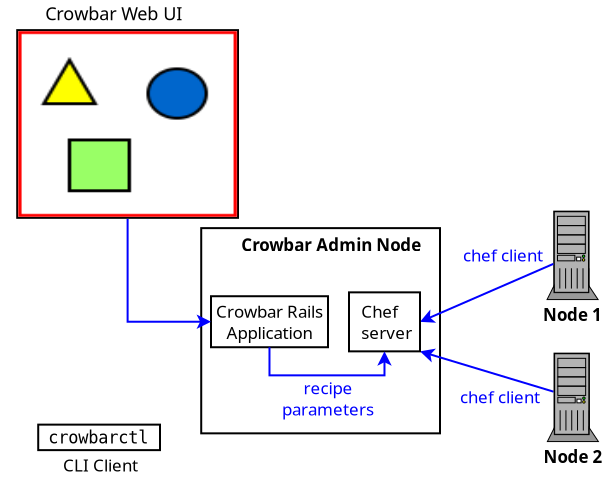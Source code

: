 <?xml version="1.0" encoding="UTF-8"?>
<dia:diagram xmlns:dia="http://www.lysator.liu.se/~alla/dia/">
  <dia:layer name="Background" visible="true" active="true">
    <dia:object type="Standard - Box" version="0" id="O0">
      <dia:attribute name="obj_pos">
        <dia:point val="10.657,10.929"/>
      </dia:attribute>
      <dia:attribute name="obj_bb">
        <dia:rectangle val="10.607,10.879;22.645,21.24"/>
      </dia:attribute>
      <dia:attribute name="elem_corner">
        <dia:point val="10.657,10.929"/>
      </dia:attribute>
      <dia:attribute name="elem_width">
        <dia:real val="11.939"/>
      </dia:attribute>
      <dia:attribute name="elem_height">
        <dia:real val="10.261"/>
      </dia:attribute>
      <dia:attribute name="border_width">
        <dia:real val="0.1"/>
      </dia:attribute>
      <dia:attribute name="show_background">
        <dia:boolean val="false"/>
      </dia:attribute>
    </dia:object>
    <dia:object type="Standard - Text" version="1" id="O1">
      <dia:attribute name="obj_pos">
        <dia:point val="12.663,12.079"/>
      </dia:attribute>
      <dia:attribute name="obj_bb">
        <dia:rectangle val="12.663,11.191;20.771,12.309"/>
      </dia:attribute>
      <dia:attribute name="text">
        <dia:composite type="text">
          <dia:attribute name="string">
            <dia:string>#Crowbar Admin Node#</dia:string>
          </dia:attribute>
          <dia:attribute name="font">
            <dia:font family="sans" style="80" name="Helvetica-Bold"/>
          </dia:attribute>
          <dia:attribute name="height">
            <dia:real val="1.058"/>
          </dia:attribute>
          <dia:attribute name="pos">
            <dia:point val="12.663,12.079"/>
          </dia:attribute>
          <dia:attribute name="color">
            <dia:color val="#000000"/>
          </dia:attribute>
          <dia:attribute name="alignment">
            <dia:enum val="0"/>
          </dia:attribute>
        </dia:composite>
      </dia:attribute>
      <dia:attribute name="valign">
        <dia:enum val="3"/>
      </dia:attribute>
    </dia:object>
    <dia:object type="Standard - Line" version="0" id="O2">
      <dia:attribute name="obj_pos">
        <dia:point val="28.273,19.106"/>
      </dia:attribute>
      <dia:attribute name="obj_bb">
        <dia:rectangle val="21.488,16.921;28.335,19.168"/>
      </dia:attribute>
      <dia:attribute name="conn_endpoints">
        <dia:point val="28.273,19.106"/>
        <dia:point val="21.596,17.09"/>
      </dia:attribute>
      <dia:attribute name="numcp">
        <dia:int val="1"/>
      </dia:attribute>
      <dia:attribute name="line_color">
        <dia:color val="#0000ff"/>
      </dia:attribute>
      <dia:attribute name="end_arrow">
        <dia:enum val="22"/>
      </dia:attribute>
      <dia:attribute name="end_arrow_length">
        <dia:real val="0.5"/>
      </dia:attribute>
      <dia:attribute name="end_arrow_width">
        <dia:real val="0.5"/>
      </dia:attribute>
      <dia:connections>
        <dia:connection handle="0" to="O5" connection="2"/>
        <dia:connection handle="1" to="O8" connection="7"/>
      </dia:connections>
    </dia:object>
    <dia:object type="Standard - Text" version="1" id="O3">
      <dia:attribute name="obj_pos">
        <dia:point val="23.591,19.681"/>
      </dia:attribute>
      <dia:attribute name="obj_bb">
        <dia:rectangle val="23.591,18.794;27.503,19.911"/>
      </dia:attribute>
      <dia:attribute name="text">
        <dia:composite type="text">
          <dia:attribute name="string">
            <dia:string>#chef client#</dia:string>
          </dia:attribute>
          <dia:attribute name="font">
            <dia:font family="sans" style="0" name="Helvetica"/>
          </dia:attribute>
          <dia:attribute name="height">
            <dia:real val="1.058"/>
          </dia:attribute>
          <dia:attribute name="pos">
            <dia:point val="23.591,19.681"/>
          </dia:attribute>
          <dia:attribute name="color">
            <dia:color val="#0000ff"/>
          </dia:attribute>
          <dia:attribute name="alignment">
            <dia:enum val="0"/>
          </dia:attribute>
        </dia:composite>
      </dia:attribute>
      <dia:attribute name="valign">
        <dia:enum val="3"/>
      </dia:attribute>
    </dia:object>
    <dia:object type="Network - General Computer (Tower)" version="1" id="O4">
      <dia:attribute name="obj_pos">
        <dia:point val="27.949,10.095"/>
      </dia:attribute>
      <dia:attribute name="obj_bb">
        <dia:rectangle val="27.769,10.055;30.679,15.846"/>
      </dia:attribute>
      <dia:attribute name="meta">
        <dia:composite type="dict"/>
      </dia:attribute>
      <dia:attribute name="elem_corner">
        <dia:point val="27.949,10.095"/>
      </dia:attribute>
      <dia:attribute name="elem_width">
        <dia:real val="2.551"/>
      </dia:attribute>
      <dia:attribute name="elem_height">
        <dia:real val="4.406"/>
      </dia:attribute>
      <dia:attribute name="line_width">
        <dia:real val="0.1"/>
      </dia:attribute>
      <dia:attribute name="line_colour">
        <dia:color val="#000000"/>
      </dia:attribute>
      <dia:attribute name="fill_colour">
        <dia:color val="#ffffff"/>
      </dia:attribute>
      <dia:attribute name="show_background">
        <dia:boolean val="true"/>
      </dia:attribute>
      <dia:attribute name="line_style">
        <dia:enum val="0"/>
        <dia:real val="1"/>
      </dia:attribute>
      <dia:attribute name="padding">
        <dia:real val="0.1"/>
      </dia:attribute>
      <dia:attribute name="text">
        <dia:composite type="text">
          <dia:attribute name="string">
            <dia:string>#Node 1#</dia:string>
          </dia:attribute>
          <dia:attribute name="font">
            <dia:font family="sans" style="80" name="Helvetica-Bold"/>
          </dia:attribute>
          <dia:attribute name="height">
            <dia:real val="1.058"/>
          </dia:attribute>
          <dia:attribute name="pos">
            <dia:point val="29.224,15.516"/>
          </dia:attribute>
          <dia:attribute name="color">
            <dia:color val="#000000"/>
          </dia:attribute>
          <dia:attribute name="alignment">
            <dia:enum val="1"/>
          </dia:attribute>
        </dia:composite>
      </dia:attribute>
      <dia:attribute name="flip_horizontal">
        <dia:boolean val="false"/>
      </dia:attribute>
      <dia:attribute name="flip_vertical">
        <dia:boolean val="false"/>
      </dia:attribute>
      <dia:attribute name="subscale">
        <dia:real val="1"/>
      </dia:attribute>
    </dia:object>
    <dia:object type="Network - General Computer (Tower)" version="1" id="O5">
      <dia:attribute name="obj_pos">
        <dia:point val="27.965,17.195"/>
      </dia:attribute>
      <dia:attribute name="obj_bb">
        <dia:rectangle val="27.785,17.155;30.695,22.946"/>
      </dia:attribute>
      <dia:attribute name="meta">
        <dia:composite type="dict"/>
      </dia:attribute>
      <dia:attribute name="elem_corner">
        <dia:point val="27.965,17.195"/>
      </dia:attribute>
      <dia:attribute name="elem_width">
        <dia:real val="2.551"/>
      </dia:attribute>
      <dia:attribute name="elem_height">
        <dia:real val="4.406"/>
      </dia:attribute>
      <dia:attribute name="line_width">
        <dia:real val="0.1"/>
      </dia:attribute>
      <dia:attribute name="line_colour">
        <dia:color val="#000000"/>
      </dia:attribute>
      <dia:attribute name="fill_colour">
        <dia:color val="#ffffff"/>
      </dia:attribute>
      <dia:attribute name="show_background">
        <dia:boolean val="true"/>
      </dia:attribute>
      <dia:attribute name="line_style">
        <dia:enum val="0"/>
        <dia:real val="1"/>
      </dia:attribute>
      <dia:attribute name="padding">
        <dia:real val="0.1"/>
      </dia:attribute>
      <dia:attribute name="text">
        <dia:composite type="text">
          <dia:attribute name="string">
            <dia:string>#Node 2#</dia:string>
          </dia:attribute>
          <dia:attribute name="font">
            <dia:font family="sans" style="80" name="Helvetica-Bold"/>
          </dia:attribute>
          <dia:attribute name="height">
            <dia:real val="1.058"/>
          </dia:attribute>
          <dia:attribute name="pos">
            <dia:point val="29.24,22.616"/>
          </dia:attribute>
          <dia:attribute name="color">
            <dia:color val="#000000"/>
          </dia:attribute>
          <dia:attribute name="alignment">
            <dia:enum val="1"/>
          </dia:attribute>
        </dia:composite>
      </dia:attribute>
      <dia:attribute name="flip_horizontal">
        <dia:boolean val="false"/>
      </dia:attribute>
      <dia:attribute name="flip_vertical">
        <dia:boolean val="false"/>
      </dia:attribute>
      <dia:attribute name="subscale">
        <dia:real val="1"/>
      </dia:attribute>
    </dia:object>
    <dia:object type="Standard - Line" version="0" id="O6">
      <dia:attribute name="obj_pos">
        <dia:point val="28.263,12.716"/>
      </dia:attribute>
      <dia:attribute name="obj_bb">
        <dia:rectangle val="21.493,12.65;28.329,15.716"/>
      </dia:attribute>
      <dia:attribute name="conn_endpoints">
        <dia:point val="28.263,12.716"/>
        <dia:point val="21.596,15.615"/>
      </dia:attribute>
      <dia:attribute name="numcp">
        <dia:int val="1"/>
      </dia:attribute>
      <dia:attribute name="line_color">
        <dia:color val="#0000ff"/>
      </dia:attribute>
      <dia:attribute name="end_arrow">
        <dia:enum val="22"/>
      </dia:attribute>
      <dia:attribute name="end_arrow_length">
        <dia:real val="0.5"/>
      </dia:attribute>
      <dia:attribute name="end_arrow_width">
        <dia:real val="0.5"/>
      </dia:attribute>
      <dia:connections>
        <dia:connection handle="0" to="O4" connection="2"/>
        <dia:connection handle="1" to="O8" connection="4"/>
      </dia:connections>
    </dia:object>
    <dia:object type="Standard - Text" version="1" id="O7">
      <dia:attribute name="obj_pos">
        <dia:point val="23.741,12.593"/>
      </dia:attribute>
      <dia:attribute name="obj_bb">
        <dia:rectangle val="23.741,11.705;27.653,12.823"/>
      </dia:attribute>
      <dia:attribute name="text">
        <dia:composite type="text">
          <dia:attribute name="string">
            <dia:string>#chef client#</dia:string>
          </dia:attribute>
          <dia:attribute name="font">
            <dia:font family="sans" style="0" name="Helvetica"/>
          </dia:attribute>
          <dia:attribute name="height">
            <dia:real val="1.058"/>
          </dia:attribute>
          <dia:attribute name="pos">
            <dia:point val="23.741,12.593"/>
          </dia:attribute>
          <dia:attribute name="color">
            <dia:color val="#0000ff"/>
          </dia:attribute>
          <dia:attribute name="alignment">
            <dia:enum val="0"/>
          </dia:attribute>
        </dia:composite>
      </dia:attribute>
      <dia:attribute name="valign">
        <dia:enum val="3"/>
      </dia:attribute>
    </dia:object>
    <dia:group>
      <dia:object type="Standard - Box" version="0" id="O8">
        <dia:attribute name="obj_pos">
          <dia:point val="18.046,14.14"/>
        </dia:attribute>
        <dia:attribute name="obj_bb">
          <dia:rectangle val="17.995,14.09;21.645,17.14"/>
        </dia:attribute>
        <dia:attribute name="elem_corner">
          <dia:point val="18.046,14.14"/>
        </dia:attribute>
        <dia:attribute name="elem_width">
          <dia:real val="3.55"/>
        </dia:attribute>
        <dia:attribute name="elem_height">
          <dia:real val="2.95"/>
        </dia:attribute>
        <dia:attribute name="border_width">
          <dia:real val="0.1"/>
        </dia:attribute>
        <dia:attribute name="show_background">
          <dia:boolean val="false"/>
        </dia:attribute>
      </dia:object>
      <dia:object type="Standard - Text" version="1" id="O9">
        <dia:attribute name="obj_pos">
          <dia:point val="18.655,15.415"/>
        </dia:attribute>
        <dia:attribute name="obj_bb">
          <dia:rectangle val="18.655,14.527;20.985,16.703"/>
        </dia:attribute>
        <dia:attribute name="text">
          <dia:composite type="text">
            <dia:attribute name="string">
              <dia:string>#Chef
server#</dia:string>
            </dia:attribute>
            <dia:attribute name="font">
              <dia:font family="sans" style="0" name="Helvetica"/>
            </dia:attribute>
            <dia:attribute name="height">
              <dia:real val="1.058"/>
            </dia:attribute>
            <dia:attribute name="pos">
              <dia:point val="18.655,15.415"/>
            </dia:attribute>
            <dia:attribute name="color">
              <dia:color val="#000000"/>
            </dia:attribute>
            <dia:attribute name="alignment">
              <dia:enum val="0"/>
            </dia:attribute>
          </dia:composite>
        </dia:attribute>
        <dia:attribute name="valign">
          <dia:enum val="3"/>
        </dia:attribute>
      </dia:object>
    </dia:group>
    <dia:group>
      <dia:object type="Standard - Box" version="0" id="O10">
        <dia:attribute name="obj_pos">
          <dia:point val="11.146,14.334"/>
        </dia:attribute>
        <dia:attribute name="obj_bb">
          <dia:rectangle val="11.095,14.284;17.046,16.934"/>
        </dia:attribute>
        <dia:attribute name="elem_corner">
          <dia:point val="11.146,14.334"/>
        </dia:attribute>
        <dia:attribute name="elem_width">
          <dia:real val="5.85"/>
        </dia:attribute>
        <dia:attribute name="elem_height">
          <dia:real val="2.55"/>
        </dia:attribute>
        <dia:attribute name="border_width">
          <dia:real val="0.1"/>
        </dia:attribute>
        <dia:attribute name="show_background">
          <dia:boolean val="false"/>
        </dia:attribute>
      </dia:object>
      <dia:object type="Standard - Text" version="1" id="O11">
        <dia:attribute name="obj_pos">
          <dia:point val="14.07,15.409"/>
        </dia:attribute>
        <dia:attribute name="obj_bb">
          <dia:rectangle val="11.463,14.521;16.678,16.697"/>
        </dia:attribute>
        <dia:attribute name="text">
          <dia:composite type="text">
            <dia:attribute name="string">
              <dia:string>#Crowbar Rails
Application#</dia:string>
            </dia:attribute>
            <dia:attribute name="font">
              <dia:font family="sans" style="0" name="Helvetica"/>
            </dia:attribute>
            <dia:attribute name="height">
              <dia:real val="1.058"/>
            </dia:attribute>
            <dia:attribute name="pos">
              <dia:point val="14.07,15.409"/>
            </dia:attribute>
            <dia:attribute name="color">
              <dia:color val="#000000"/>
            </dia:attribute>
            <dia:attribute name="alignment">
              <dia:enum val="1"/>
            </dia:attribute>
          </dia:composite>
        </dia:attribute>
        <dia:attribute name="valign">
          <dia:enum val="3"/>
        </dia:attribute>
      </dia:object>
    </dia:group>
    <dia:group>
      <dia:object type="Standard - Image" version="0" id="O12">
        <dia:attribute name="obj_pos">
          <dia:point val="1.507,1.079"/>
        </dia:attribute>
        <dia:attribute name="obj_bb">
          <dia:rectangle val="1.457,1.029;12.495,10.413"/>
        </dia:attribute>
        <dia:attribute name="elem_corner">
          <dia:point val="1.507,1.079"/>
        </dia:attribute>
        <dia:attribute name="elem_width">
          <dia:real val="10.939"/>
        </dia:attribute>
        <dia:attribute name="elem_height">
          <dia:real val="9.285"/>
        </dia:attribute>
        <dia:attribute name="draw_border">
          <dia:boolean val="true"/>
        </dia:attribute>
        <dia:attribute name="keep_aspect">
          <dia:boolean val="true"/>
        </dia:attribute>
        <dia:attribute name="file">
          <dia:string>#barclamp-nova-edit.png#</dia:string>
        </dia:attribute>
      </dia:object>
      <dia:object type="Standard - Text" version="1" id="O13">
        <dia:attribute name="obj_pos">
          <dia:point val="6.285,0.54"/>
        </dia:attribute>
        <dia:attribute name="obj_bb">
          <dia:rectangle val="3.066,-0.405;9.504,0.785"/>
        </dia:attribute>
        <dia:attribute name="text">
          <dia:composite type="text">
            <dia:attribute name="string">
              <dia:string>#Crowbar Web UI#</dia:string>
            </dia:attribute>
            <dia:attribute name="font">
              <dia:font family="sans" style="0" name="Helvetica"/>
            </dia:attribute>
            <dia:attribute name="height">
              <dia:real val="1.129"/>
            </dia:attribute>
            <dia:attribute name="pos">
              <dia:point val="6.285,0.54"/>
            </dia:attribute>
            <dia:attribute name="color">
              <dia:color val="#000000"/>
            </dia:attribute>
            <dia:attribute name="alignment">
              <dia:enum val="1"/>
            </dia:attribute>
          </dia:composite>
        </dia:attribute>
        <dia:attribute name="valign">
          <dia:enum val="3"/>
        </dia:attribute>
      </dia:object>
    </dia:group>
    <dia:group>
      <dia:object type="Standard - Text" version="1" id="O14">
        <dia:attribute name="obj_pos">
          <dia:point val="3.749,23.102"/>
        </dia:attribute>
        <dia:attribute name="obj_bb">
          <dia:rectangle val="3.749,22.215;7.354,23.332"/>
        </dia:attribute>
        <dia:attribute name="text">
          <dia:composite type="text">
            <dia:attribute name="string">
              <dia:string>#CLI Client#</dia:string>
            </dia:attribute>
            <dia:attribute name="font">
              <dia:font family="sans" style="0" name="Helvetica"/>
            </dia:attribute>
            <dia:attribute name="height">
              <dia:real val="1.058"/>
            </dia:attribute>
            <dia:attribute name="pos">
              <dia:point val="3.749,23.102"/>
            </dia:attribute>
            <dia:attribute name="color">
              <dia:color val="#000000"/>
            </dia:attribute>
            <dia:attribute name="alignment">
              <dia:enum val="0"/>
            </dia:attribute>
          </dia:composite>
        </dia:attribute>
        <dia:attribute name="valign">
          <dia:enum val="3"/>
        </dia:attribute>
      </dia:object>
      <dia:group>
        <dia:object type="Standard - Box" version="0" id="O15">
          <dia:attribute name="obj_pos">
            <dia:point val="2.507,20.754"/>
          </dia:attribute>
          <dia:attribute name="obj_bb">
            <dia:rectangle val="2.457,20.704;8.646,22.079"/>
          </dia:attribute>
          <dia:attribute name="elem_corner">
            <dia:point val="2.507,20.754"/>
          </dia:attribute>
          <dia:attribute name="elem_width">
            <dia:real val="6.089"/>
          </dia:attribute>
          <dia:attribute name="elem_height">
            <dia:real val="1.275"/>
          </dia:attribute>
          <dia:attribute name="border_width">
            <dia:real val="0.1"/>
          </dia:attribute>
          <dia:attribute name="show_background">
            <dia:boolean val="false"/>
          </dia:attribute>
        </dia:object>
        <dia:object type="Standard - Text" version="1" id="O16">
          <dia:attribute name="obj_pos">
            <dia:point val="3.014,21.692"/>
          </dia:attribute>
          <dia:attribute name="obj_bb">
            <dia:rectangle val="3.014,20.857;8.089,21.925"/>
          </dia:attribute>
          <dia:attribute name="text">
            <dia:composite type="text">
              <dia:attribute name="string">
                <dia:string>#crowbarctl#</dia:string>
              </dia:attribute>
              <dia:attribute name="font">
                <dia:font family="monospace" style="0" name="Courier"/>
              </dia:attribute>
              <dia:attribute name="height">
                <dia:real val="1.058"/>
              </dia:attribute>
              <dia:attribute name="pos">
                <dia:point val="3.014,21.692"/>
              </dia:attribute>
              <dia:attribute name="color">
                <dia:color val="#000000"/>
              </dia:attribute>
              <dia:attribute name="alignment">
                <dia:enum val="0"/>
              </dia:attribute>
            </dia:composite>
          </dia:attribute>
          <dia:attribute name="valign">
            <dia:enum val="3"/>
          </dia:attribute>
        </dia:object>
      </dia:group>
    </dia:group>
    <dia:object type="Standard - ZigZagLine" version="1" id="O17">
      <dia:attribute name="obj_pos">
        <dia:point val="14.07,16.884"/>
      </dia:attribute>
      <dia:attribute name="obj_bb">
        <dia:rectangle val="14.021,16.834;20.182,18.34"/>
      </dia:attribute>
      <dia:attribute name="orth_points">
        <dia:point val="14.07,16.884"/>
        <dia:point val="14.07,18.29"/>
        <dia:point val="19.82,18.29"/>
        <dia:point val="19.82,17.09"/>
      </dia:attribute>
      <dia:attribute name="orth_orient">
        <dia:enum val="1"/>
        <dia:enum val="0"/>
        <dia:enum val="1"/>
      </dia:attribute>
      <dia:attribute name="autorouting">
        <dia:boolean val="false"/>
      </dia:attribute>
      <dia:attribute name="line_color">
        <dia:color val="#0000ff"/>
      </dia:attribute>
      <dia:attribute name="end_arrow">
        <dia:enum val="22"/>
      </dia:attribute>
      <dia:attribute name="end_arrow_length">
        <dia:real val="0.5"/>
      </dia:attribute>
      <dia:attribute name="end_arrow_width">
        <dia:real val="0.5"/>
      </dia:attribute>
      <dia:connections>
        <dia:connection handle="0" to="O10" connection="6"/>
        <dia:connection handle="1" to="O8" connection="6"/>
      </dia:connections>
    </dia:object>
    <dia:object type="Standard - Text" version="1" id="O18">
      <dia:attribute name="obj_pos">
        <dia:point val="16.995,19.24"/>
      </dia:attribute>
      <dia:attribute name="obj_bb">
        <dia:rectangle val="14.841,18.353;19.151,20.528"/>
      </dia:attribute>
      <dia:attribute name="text">
        <dia:composite type="text">
          <dia:attribute name="string">
            <dia:string>#recipe
parameters#</dia:string>
          </dia:attribute>
          <dia:attribute name="font">
            <dia:font family="sans" style="0" name="Helvetica"/>
          </dia:attribute>
          <dia:attribute name="height">
            <dia:real val="1.058"/>
          </dia:attribute>
          <dia:attribute name="pos">
            <dia:point val="16.995,19.24"/>
          </dia:attribute>
          <dia:attribute name="color">
            <dia:color val="#0000ff"/>
          </dia:attribute>
          <dia:attribute name="alignment">
            <dia:enum val="1"/>
          </dia:attribute>
        </dia:composite>
      </dia:attribute>
      <dia:attribute name="valign">
        <dia:enum val="3"/>
      </dia:attribute>
    </dia:object>
    <dia:object type="Standard - Text" version="1" id="O19">
      <dia:attribute name="obj_pos">
        <dia:point val="0.646,24.44"/>
      </dia:attribute>
      <dia:attribute name="obj_bb">
        <dia:rectangle val="0.646,23.605;19.423,24.673"/>
      </dia:attribute>
      <dia:attribute name="text">
        <dia:composite type="text">
          <dia:attribute name="string">
            <dia:string>#crowbarctl proposal edit nova default#</dia:string>
          </dia:attribute>
          <dia:attribute name="font">
            <dia:font family="monospace" style="0" name="Courier"/>
          </dia:attribute>
          <dia:attribute name="height">
            <dia:real val="1.058"/>
          </dia:attribute>
          <dia:attribute name="pos">
            <dia:point val="0.646,24.44"/>
          </dia:attribute>
          <dia:attribute name="color">
            <dia:color val="#ffffff"/>
          </dia:attribute>
          <dia:attribute name="alignment">
            <dia:enum val="0"/>
          </dia:attribute>
        </dia:composite>
      </dia:attribute>
      <dia:attribute name="valign">
        <dia:enum val="3"/>
      </dia:attribute>
    </dia:object>
    <dia:object type="Standard - ZigZagLine" version="1" id="O20">
      <dia:attribute name="obj_pos">
        <dia:point val="6.976,10.461"/>
      </dia:attribute>
      <dia:attribute name="obj_bb">
        <dia:rectangle val="6.926,10.412;11.257,15.971"/>
      </dia:attribute>
      <dia:attribute name="orth_points">
        <dia:point val="6.976,10.461"/>
        <dia:point val="6.976,15.609"/>
        <dia:point val="11.146,15.609"/>
      </dia:attribute>
      <dia:attribute name="orth_orient">
        <dia:enum val="1"/>
        <dia:enum val="0"/>
      </dia:attribute>
      <dia:attribute name="autorouting">
        <dia:boolean val="true"/>
      </dia:attribute>
      <dia:attribute name="line_color">
        <dia:color val="#0000ff"/>
      </dia:attribute>
      <dia:attribute name="end_arrow">
        <dia:enum val="22"/>
      </dia:attribute>
      <dia:attribute name="end_arrow_length">
        <dia:real val="0.5"/>
      </dia:attribute>
      <dia:attribute name="end_arrow_width">
        <dia:real val="0.5"/>
      </dia:attribute>
      <dia:connections>
        <dia:connection handle="0" to="O12" connection="8"/>
        <dia:connection handle="1" to="O10" connection="3"/>
      </dia:connections>
    </dia:object>
  </dia:layer>
</dia:diagram>

